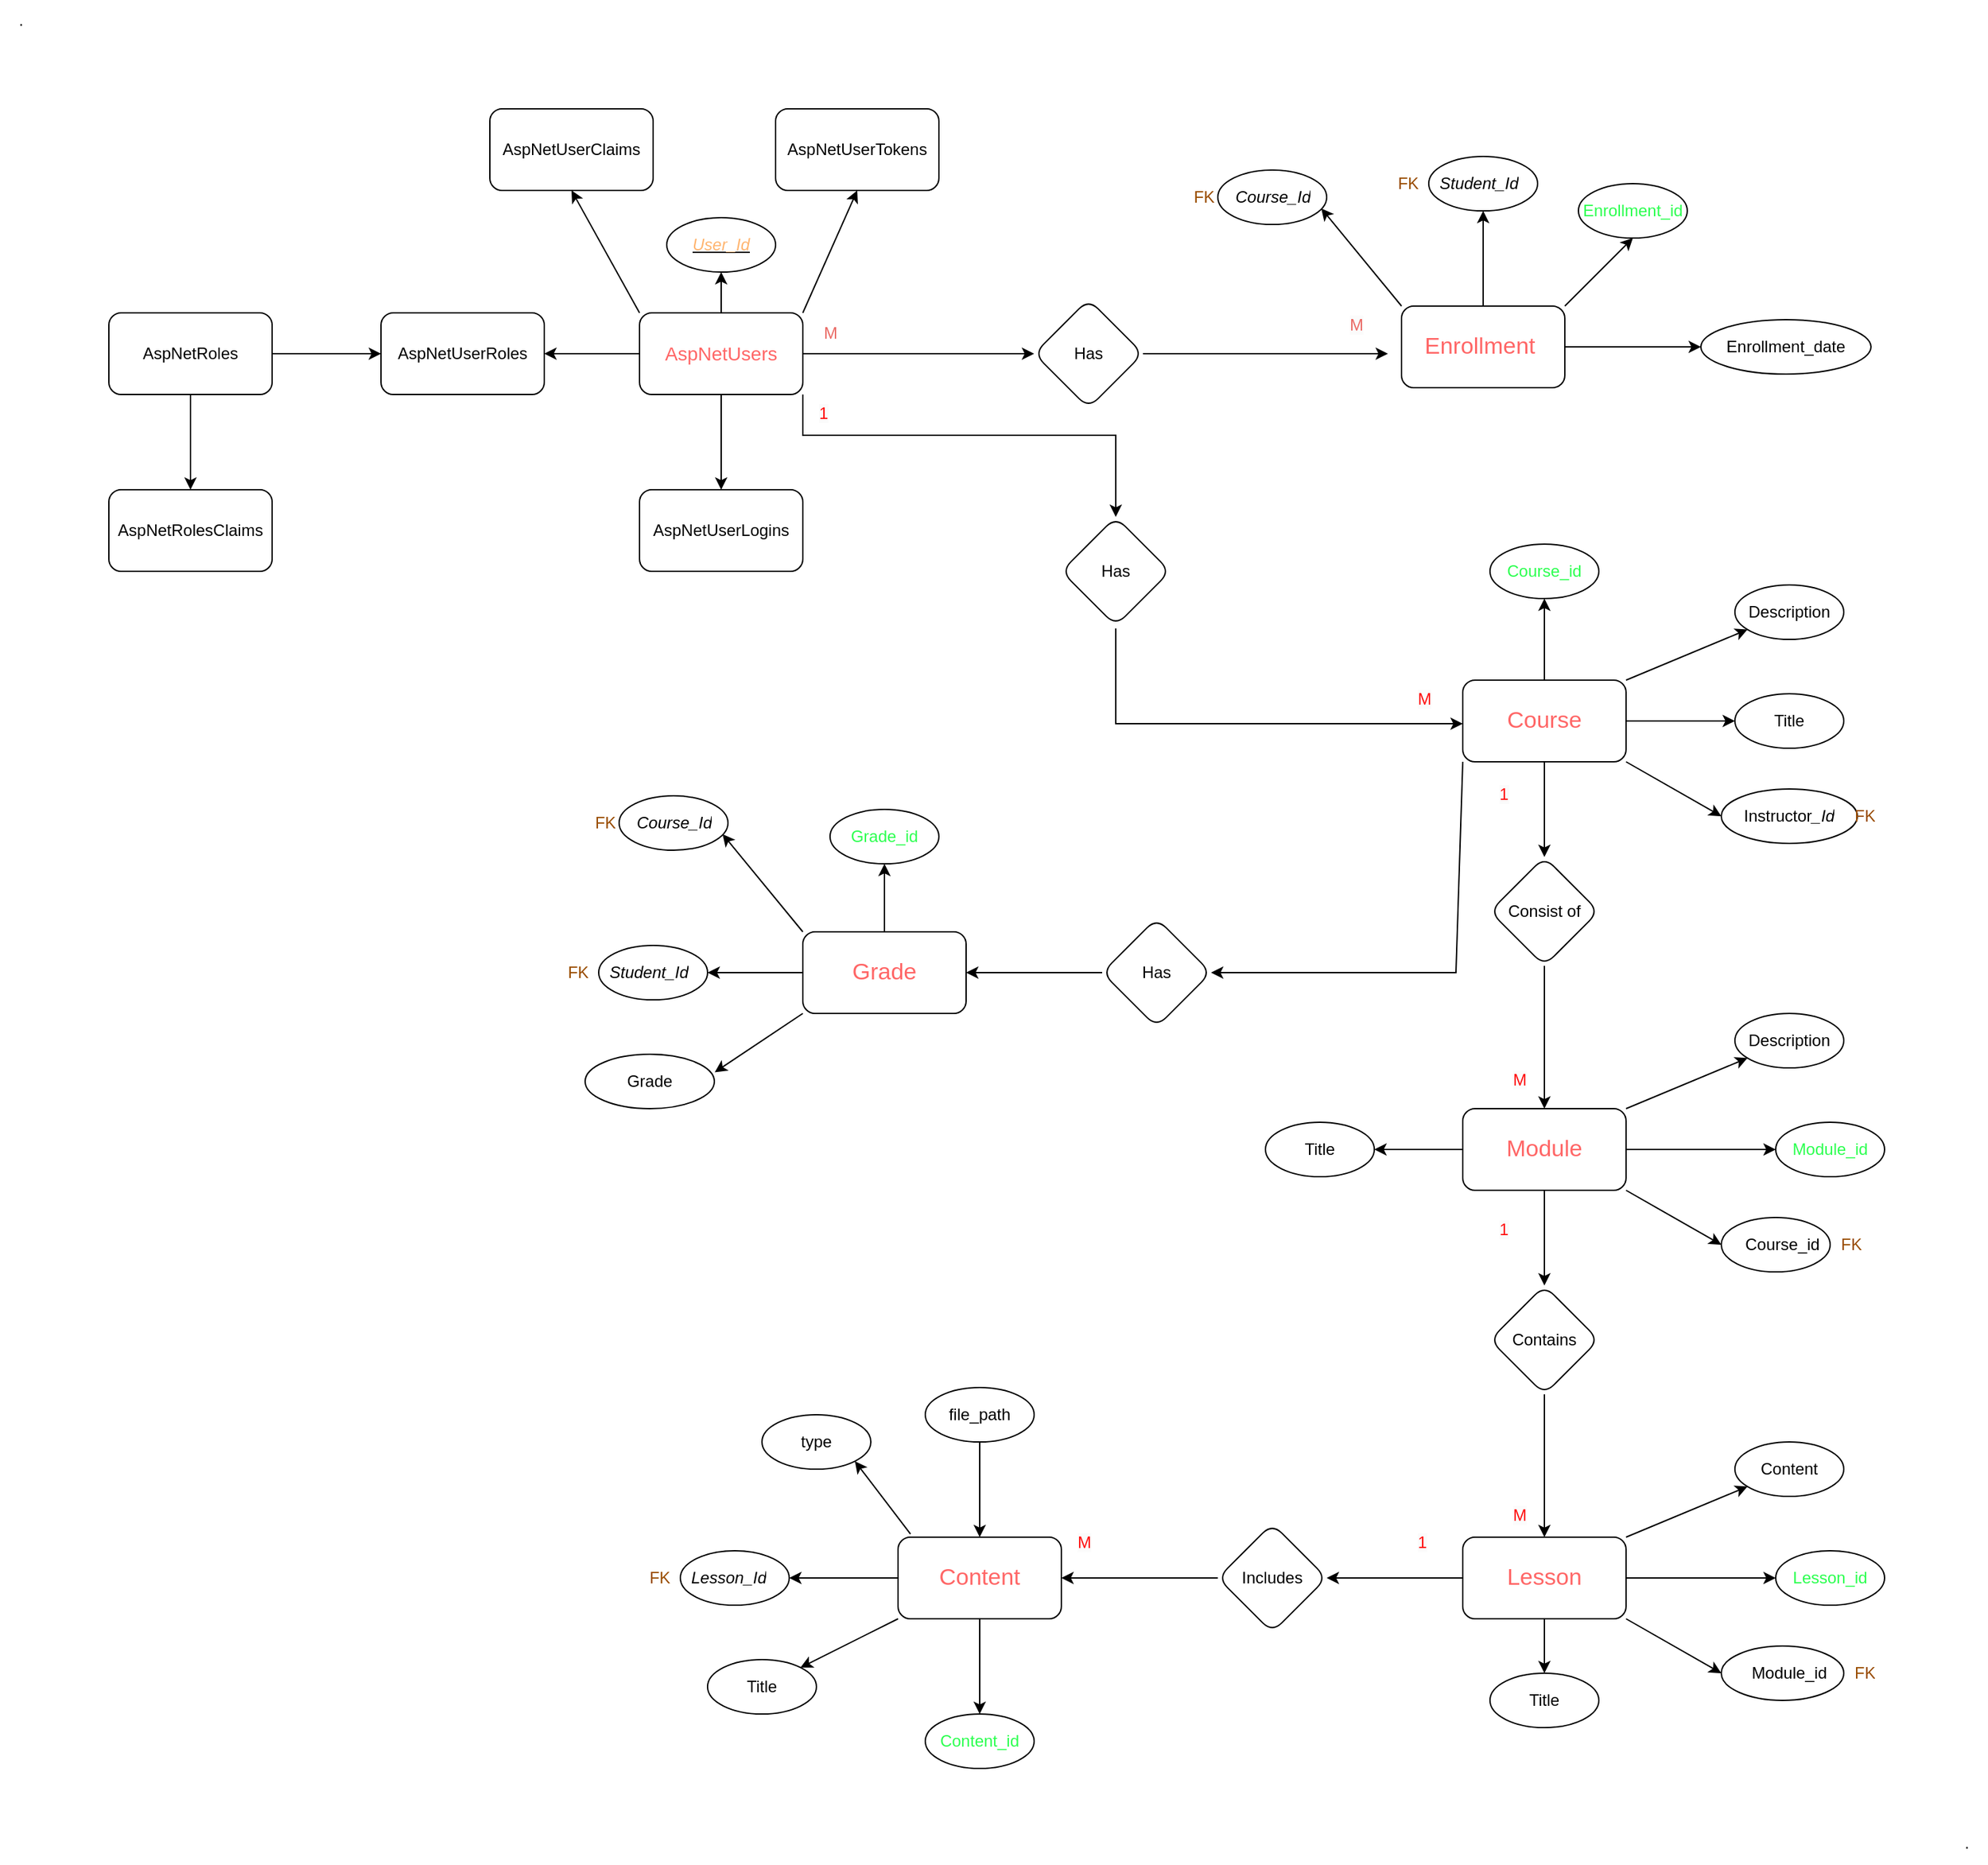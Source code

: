 <mxfile version="24.5.5" type="github">
  <diagram name="Page-1" id="bpR9NLsr8caJUx8T1Dy_">
    <mxGraphModel dx="2072" dy="586" grid="1" gridSize="10" guides="1" tooltips="1" connect="1" arrows="1" fold="1" page="1" pageScale="1" pageWidth="850" pageHeight="1100" math="0" shadow="0">
      <root>
        <mxCell id="0" />
        <mxCell id="1" parent="0" />
        <mxCell id="OTgz6MtwWxPNuHpW-ssq-15" value="" style="edgeStyle=orthogonalEdgeStyle;rounded=0;orthogonalLoop=1;jettySize=auto;html=1;" edge="1" parent="1" source="OTgz6MtwWxPNuHpW-ssq-1" target="OTgz6MtwWxPNuHpW-ssq-12">
          <mxGeometry relative="1" as="geometry" />
        </mxCell>
        <mxCell id="OTgz6MtwWxPNuHpW-ssq-18" value="" style="edgeStyle=orthogonalEdgeStyle;rounded=0;orthogonalLoop=1;jettySize=auto;html=1;" edge="1" parent="1" source="OTgz6MtwWxPNuHpW-ssq-1" target="OTgz6MtwWxPNuHpW-ssq-8">
          <mxGeometry relative="1" as="geometry" />
        </mxCell>
        <mxCell id="OTgz6MtwWxPNuHpW-ssq-28" value="" style="edgeStyle=orthogonalEdgeStyle;rounded=0;orthogonalLoop=1;jettySize=auto;html=1;" edge="1" parent="1" source="OTgz6MtwWxPNuHpW-ssq-1" target="OTgz6MtwWxPNuHpW-ssq-27">
          <mxGeometry relative="1" as="geometry" />
        </mxCell>
        <mxCell id="OTgz6MtwWxPNuHpW-ssq-204" value="" style="edgeStyle=orthogonalEdgeStyle;rounded=0;orthogonalLoop=1;jettySize=auto;html=1;" edge="1" parent="1" source="OTgz6MtwWxPNuHpW-ssq-1">
          <mxGeometry relative="1" as="geometry">
            <mxPoint x="650" y="260" as="targetPoint" />
          </mxGeometry>
        </mxCell>
        <mxCell id="OTgz6MtwWxPNuHpW-ssq-1" value="&lt;font style=&quot;font-size: 14px;&quot; color=&quot;#ff6666&quot;&gt;AspNetUsers&lt;/font&gt;" style="rounded=1;whiteSpace=wrap;html=1;" vertex="1" parent="1">
          <mxGeometry x="360" y="230" width="120" height="60" as="geometry" />
        </mxCell>
        <mxCell id="OTgz6MtwWxPNuHpW-ssq-7" value="AspNetUserClaims" style="rounded=1;whiteSpace=wrap;html=1;" vertex="1" parent="1">
          <mxGeometry x="250" y="80" width="120" height="60" as="geometry" />
        </mxCell>
        <mxCell id="OTgz6MtwWxPNuHpW-ssq-8" value="AspNetUserRoles" style="rounded=1;whiteSpace=wrap;html=1;" vertex="1" parent="1">
          <mxGeometry x="170" y="230" width="120" height="60" as="geometry" />
        </mxCell>
        <mxCell id="OTgz6MtwWxPNuHpW-ssq-17" value="" style="edgeStyle=orthogonalEdgeStyle;rounded=0;orthogonalLoop=1;jettySize=auto;html=1;" edge="1" parent="1" source="OTgz6MtwWxPNuHpW-ssq-9" target="OTgz6MtwWxPNuHpW-ssq-8">
          <mxGeometry relative="1" as="geometry" />
        </mxCell>
        <mxCell id="OTgz6MtwWxPNuHpW-ssq-19" value="" style="edgeStyle=orthogonalEdgeStyle;rounded=0;orthogonalLoop=1;jettySize=auto;html=1;" edge="1" parent="1" source="OTgz6MtwWxPNuHpW-ssq-9" target="OTgz6MtwWxPNuHpW-ssq-10">
          <mxGeometry relative="1" as="geometry" />
        </mxCell>
        <mxCell id="OTgz6MtwWxPNuHpW-ssq-9" value="AspNetRoles" style="rounded=1;whiteSpace=wrap;html=1;" vertex="1" parent="1">
          <mxGeometry x="-30" y="230" width="120" height="60" as="geometry" />
        </mxCell>
        <mxCell id="OTgz6MtwWxPNuHpW-ssq-10" value="AspNetRolesClaims" style="rounded=1;whiteSpace=wrap;html=1;" vertex="1" parent="1">
          <mxGeometry x="-30" y="360" width="120" height="60" as="geometry" />
        </mxCell>
        <mxCell id="OTgz6MtwWxPNuHpW-ssq-11" value="AspNetUserTokens" style="rounded=1;whiteSpace=wrap;html=1;" vertex="1" parent="1">
          <mxGeometry x="460" y="80" width="120" height="60" as="geometry" />
        </mxCell>
        <mxCell id="OTgz6MtwWxPNuHpW-ssq-12" value="AspNetUserLogins" style="rounded=1;whiteSpace=wrap;html=1;" vertex="1" parent="1">
          <mxGeometry x="360" y="360" width="120" height="60" as="geometry" />
        </mxCell>
        <mxCell id="OTgz6MtwWxPNuHpW-ssq-20" value="" style="endArrow=classic;html=1;rounded=0;exitX=1;exitY=0;exitDx=0;exitDy=0;entryX=0.5;entryY=1;entryDx=0;entryDy=0;" edge="1" parent="1" source="OTgz6MtwWxPNuHpW-ssq-1" target="OTgz6MtwWxPNuHpW-ssq-11">
          <mxGeometry width="50" height="50" relative="1" as="geometry">
            <mxPoint x="610" y="320" as="sourcePoint" />
            <mxPoint x="660" y="270" as="targetPoint" />
          </mxGeometry>
        </mxCell>
        <mxCell id="OTgz6MtwWxPNuHpW-ssq-22" value="" style="endArrow=classic;html=1;rounded=0;exitX=0;exitY=0;exitDx=0;exitDy=0;entryX=0.5;entryY=1;entryDx=0;entryDy=0;" edge="1" parent="1" source="OTgz6MtwWxPNuHpW-ssq-1" target="OTgz6MtwWxPNuHpW-ssq-7">
          <mxGeometry width="50" height="50" relative="1" as="geometry">
            <mxPoint x="490" y="240" as="sourcePoint" />
            <mxPoint x="330" y="160" as="targetPoint" />
          </mxGeometry>
        </mxCell>
        <mxCell id="OTgz6MtwWxPNuHpW-ssq-27" value="&lt;i&gt;&lt;u&gt;&lt;font color=&quot;#ffb570&quot;&gt;User_Id&lt;/font&gt;&lt;/u&gt;&lt;/i&gt;" style="ellipse;whiteSpace=wrap;html=1;" vertex="1" parent="1">
          <mxGeometry x="380" y="160" width="80" height="40" as="geometry" />
        </mxCell>
        <mxCell id="OTgz6MtwWxPNuHpW-ssq-34" value="" style="edgeStyle=orthogonalEdgeStyle;rounded=0;orthogonalLoop=1;jettySize=auto;html=1;" edge="1" parent="1" source="OTgz6MtwWxPNuHpW-ssq-35" target="OTgz6MtwWxPNuHpW-ssq-36">
          <mxGeometry relative="1" as="geometry" />
        </mxCell>
        <mxCell id="OTgz6MtwWxPNuHpW-ssq-41" value="" style="edgeStyle=orthogonalEdgeStyle;rounded=0;orthogonalLoop=1;jettySize=auto;html=1;" edge="1" parent="1" source="OTgz6MtwWxPNuHpW-ssq-35" target="OTgz6MtwWxPNuHpW-ssq-40">
          <mxGeometry relative="1" as="geometry" />
        </mxCell>
        <mxCell id="OTgz6MtwWxPNuHpW-ssq-263" value="" style="edgeStyle=orthogonalEdgeStyle;rounded=0;orthogonalLoop=1;jettySize=auto;html=1;" edge="1" parent="1" source="OTgz6MtwWxPNuHpW-ssq-35" target="OTgz6MtwWxPNuHpW-ssq-262">
          <mxGeometry relative="1" as="geometry" />
        </mxCell>
        <mxCell id="OTgz6MtwWxPNuHpW-ssq-35" value="&lt;font style=&quot;font-size: 17px;&quot; color=&quot;#ff6666&quot;&gt;Course&lt;/font&gt;" style="rounded=1;whiteSpace=wrap;html=1;" vertex="1" parent="1">
          <mxGeometry x="965" y="500" width="120" height="60" as="geometry" />
        </mxCell>
        <mxCell id="OTgz6MtwWxPNuHpW-ssq-36" value="&lt;font color=&quot;#2bff4f&quot;&gt;Course_id&lt;/font&gt;" style="ellipse;whiteSpace=wrap;html=1;" vertex="1" parent="1">
          <mxGeometry x="985" y="400" width="80" height="40" as="geometry" />
        </mxCell>
        <mxCell id="OTgz6MtwWxPNuHpW-ssq-40" value="Title" style="ellipse;whiteSpace=wrap;html=1;" vertex="1" parent="1">
          <mxGeometry x="1165" y="510" width="80" height="40" as="geometry" />
        </mxCell>
        <mxCell id="OTgz6MtwWxPNuHpW-ssq-42" value="Description" style="ellipse;whiteSpace=wrap;html=1;" vertex="1" parent="1">
          <mxGeometry x="1165" y="430" width="80" height="40" as="geometry" />
        </mxCell>
        <mxCell id="OTgz6MtwWxPNuHpW-ssq-44" value="" style="ellipse;whiteSpace=wrap;html=1;" vertex="1" parent="1">
          <mxGeometry x="1155" y="580" width="100" height="40" as="geometry" />
        </mxCell>
        <mxCell id="OTgz6MtwWxPNuHpW-ssq-45" value="" style="endArrow=classic;html=1;rounded=0;exitX=1;exitY=0;exitDx=0;exitDy=0;" edge="1" parent="1" source="OTgz6MtwWxPNuHpW-ssq-35" target="OTgz6MtwWxPNuHpW-ssq-42">
          <mxGeometry width="50" height="50" relative="1" as="geometry">
            <mxPoint x="995" y="550" as="sourcePoint" />
            <mxPoint x="1045" y="500" as="targetPoint" />
          </mxGeometry>
        </mxCell>
        <mxCell id="OTgz6MtwWxPNuHpW-ssq-46" value="" style="endArrow=classic;html=1;rounded=0;exitX=1;exitY=1;exitDx=0;exitDy=0;entryX=0;entryY=0.5;entryDx=0;entryDy=0;" edge="1" parent="1" source="OTgz6MtwWxPNuHpW-ssq-35" target="OTgz6MtwWxPNuHpW-ssq-44">
          <mxGeometry width="50" height="50" relative="1" as="geometry">
            <mxPoint x="995" y="550" as="sourcePoint" />
            <mxPoint x="1045" y="500" as="targetPoint" />
          </mxGeometry>
        </mxCell>
        <mxCell id="OTgz6MtwWxPNuHpW-ssq-154" value="" style="shape=table;startSize=0;container=1;collapsible=1;childLayout=tableLayout;fixedRows=1;rowLines=0;fontStyle=0;align=center;resizeLast=1;strokeColor=none;fillColor=none;collapsible=0;" vertex="1" parent="1">
          <mxGeometry x="1165" y="585" width="110" height="30" as="geometry" />
        </mxCell>
        <mxCell id="OTgz6MtwWxPNuHpW-ssq-155" value="" style="shape=tableRow;horizontal=0;startSize=0;swimlaneHead=0;swimlaneBody=0;fillColor=none;collapsible=0;dropTarget=0;points=[[0,0.5],[1,0.5]];portConstraint=eastwest;top=0;left=0;right=0;bottom=0;" vertex="1" parent="OTgz6MtwWxPNuHpW-ssq-154">
          <mxGeometry width="110" height="30" as="geometry" />
        </mxCell>
        <mxCell id="OTgz6MtwWxPNuHpW-ssq-156" value="Instructor&lt;i&gt;_Id&lt;/i&gt;" style="shape=partialRectangle;connectable=0;fillColor=none;top=0;left=0;bottom=0;right=0;fontStyle=0;overflow=hidden;whiteSpace=wrap;html=1;" vertex="1" parent="OTgz6MtwWxPNuHpW-ssq-155">
          <mxGeometry width="80" height="30" as="geometry">
            <mxRectangle width="80" height="30" as="alternateBounds" />
          </mxGeometry>
        </mxCell>
        <mxCell id="OTgz6MtwWxPNuHpW-ssq-157" value="&lt;span style=&quot;color: rgb(153, 76, 0); text-align: center;&quot;&gt;FK&lt;/span&gt;" style="shape=partialRectangle;connectable=0;fillColor=none;top=0;left=0;bottom=0;right=0;align=left;spacingLeft=6;fontStyle=0;overflow=hidden;whiteSpace=wrap;html=1;" vertex="1" parent="OTgz6MtwWxPNuHpW-ssq-155">
          <mxGeometry x="80" width="30" height="30" as="geometry">
            <mxRectangle width="30" height="30" as="alternateBounds" />
          </mxGeometry>
        </mxCell>
        <mxCell id="OTgz6MtwWxPNuHpW-ssq-164" value="" style="edgeStyle=orthogonalEdgeStyle;rounded=0;orthogonalLoop=1;jettySize=auto;html=1;" edge="1" parent="1" source="OTgz6MtwWxPNuHpW-ssq-166" target="OTgz6MtwWxPNuHpW-ssq-167">
          <mxGeometry relative="1" as="geometry" />
        </mxCell>
        <mxCell id="OTgz6MtwWxPNuHpW-ssq-165" value="" style="edgeStyle=orthogonalEdgeStyle;rounded=0;orthogonalLoop=1;jettySize=auto;html=1;" edge="1" parent="1" source="OTgz6MtwWxPNuHpW-ssq-166" target="OTgz6MtwWxPNuHpW-ssq-168">
          <mxGeometry relative="1" as="geometry" />
        </mxCell>
        <mxCell id="OTgz6MtwWxPNuHpW-ssq-166" value="&lt;font color=&quot;#ff6666&quot;&gt;&lt;span style=&quot;font-size: 17px;&quot;&gt;Grade&lt;/span&gt;&lt;/font&gt;" style="rounded=1;whiteSpace=wrap;html=1;" vertex="1" parent="1">
          <mxGeometry x="480" y="685" width="120" height="60" as="geometry" />
        </mxCell>
        <mxCell id="OTgz6MtwWxPNuHpW-ssq-167" value="&lt;font color=&quot;#2bff4f&quot;&gt;Grade_id&lt;/font&gt;" style="ellipse;whiteSpace=wrap;html=1;" vertex="1" parent="1">
          <mxGeometry x="500" y="595" width="80" height="40" as="geometry" />
        </mxCell>
        <mxCell id="OTgz6MtwWxPNuHpW-ssq-168" value="" style="ellipse;whiteSpace=wrap;html=1;" vertex="1" parent="1">
          <mxGeometry x="330" y="695" width="80" height="40" as="geometry" />
        </mxCell>
        <mxCell id="OTgz6MtwWxPNuHpW-ssq-169" value="" style="ellipse;whiteSpace=wrap;html=1;" vertex="1" parent="1">
          <mxGeometry x="345" y="585.0" width="80" height="40" as="geometry" />
        </mxCell>
        <mxCell id="OTgz6MtwWxPNuHpW-ssq-170" value="" style="endArrow=classic;html=1;rounded=0;entryX=0.95;entryY=0.704;entryDx=0;entryDy=0;exitX=0;exitY=0;exitDx=0;exitDy=0;entryPerimeter=0;" edge="1" parent="1" source="OTgz6MtwWxPNuHpW-ssq-166" target="OTgz6MtwWxPNuHpW-ssq-169">
          <mxGeometry width="50" height="50" relative="1" as="geometry">
            <mxPoint x="480" y="669" as="sourcePoint" />
            <mxPoint x="439" y="615" as="targetPoint" />
          </mxGeometry>
        </mxCell>
        <mxCell id="OTgz6MtwWxPNuHpW-ssq-171" value="" style="shape=table;startSize=0;container=1;collapsible=1;childLayout=tableLayout;fixedRows=1;rowLines=0;fontStyle=0;align=center;resizeLast=1;strokeColor=none;fillColor=none;collapsible=0;" vertex="1" parent="1">
          <mxGeometry x="300" y="700" width="110" height="30" as="geometry" />
        </mxCell>
        <mxCell id="OTgz6MtwWxPNuHpW-ssq-172" value="" style="shape=tableRow;horizontal=0;startSize=0;swimlaneHead=0;swimlaneBody=0;fillColor=none;collapsible=0;dropTarget=0;points=[[0,0.5],[1,0.5]];portConstraint=eastwest;top=0;left=0;right=0;bottom=0;" vertex="1" parent="OTgz6MtwWxPNuHpW-ssq-171">
          <mxGeometry width="110" height="30" as="geometry" />
        </mxCell>
        <mxCell id="OTgz6MtwWxPNuHpW-ssq-173" value="&lt;font color=&quot;#994c00&quot;&gt;FK&lt;/font&gt;" style="shape=partialRectangle;connectable=0;fillColor=none;top=0;left=0;bottom=0;right=0;fontStyle=0;overflow=hidden;whiteSpace=wrap;html=1;" vertex="1" parent="OTgz6MtwWxPNuHpW-ssq-172">
          <mxGeometry width="30" height="30" as="geometry">
            <mxRectangle width="30" height="30" as="alternateBounds" />
          </mxGeometry>
        </mxCell>
        <mxCell id="OTgz6MtwWxPNuHpW-ssq-174" value="&lt;i style=&quot;text-align: center;&quot;&gt;Student_Id&lt;/i&gt;" style="shape=partialRectangle;connectable=0;fillColor=none;top=0;left=0;bottom=0;right=0;align=left;spacingLeft=6;fontStyle=0;overflow=hidden;whiteSpace=wrap;html=1;" vertex="1" parent="OTgz6MtwWxPNuHpW-ssq-172">
          <mxGeometry x="30" width="80" height="30" as="geometry">
            <mxRectangle width="80" height="30" as="alternateBounds" />
          </mxGeometry>
        </mxCell>
        <mxCell id="OTgz6MtwWxPNuHpW-ssq-175" value="" style="shape=table;startSize=0;container=1;collapsible=1;childLayout=tableLayout;fixedRows=1;rowLines=0;fontStyle=0;align=center;resizeLast=1;strokeColor=none;fillColor=none;collapsible=0;" vertex="1" parent="1">
          <mxGeometry x="320" y="590" width="110" height="30" as="geometry" />
        </mxCell>
        <mxCell id="OTgz6MtwWxPNuHpW-ssq-176" value="" style="shape=tableRow;horizontal=0;startSize=0;swimlaneHead=0;swimlaneBody=0;fillColor=none;collapsible=0;dropTarget=0;points=[[0,0.5],[1,0.5]];portConstraint=eastwest;top=0;left=0;right=0;bottom=0;" vertex="1" parent="OTgz6MtwWxPNuHpW-ssq-175">
          <mxGeometry width="110" height="30" as="geometry" />
        </mxCell>
        <mxCell id="OTgz6MtwWxPNuHpW-ssq-177" value="&lt;font color=&quot;#994c00&quot;&gt;FK&lt;/font&gt;" style="shape=partialRectangle;connectable=0;fillColor=none;top=0;left=0;bottom=0;right=0;fontStyle=0;overflow=hidden;whiteSpace=wrap;html=1;" vertex="1" parent="OTgz6MtwWxPNuHpW-ssq-176">
          <mxGeometry width="30" height="30" as="geometry">
            <mxRectangle width="30" height="30" as="alternateBounds" />
          </mxGeometry>
        </mxCell>
        <mxCell id="OTgz6MtwWxPNuHpW-ssq-178" value="&lt;i style=&quot;text-align: center;&quot;&gt;Course_Id&lt;/i&gt;" style="shape=partialRectangle;connectable=0;fillColor=none;top=0;left=0;bottom=0;right=0;align=left;spacingLeft=6;fontStyle=0;overflow=hidden;whiteSpace=wrap;html=1;" vertex="1" parent="OTgz6MtwWxPNuHpW-ssq-176">
          <mxGeometry x="30" width="80" height="30" as="geometry">
            <mxRectangle width="80" height="30" as="alternateBounds" />
          </mxGeometry>
        </mxCell>
        <mxCell id="OTgz6MtwWxPNuHpW-ssq-179" value="Grade" style="ellipse;whiteSpace=wrap;html=1;" vertex="1" parent="1">
          <mxGeometry x="320" y="775" width="95" height="40" as="geometry" />
        </mxCell>
        <mxCell id="OTgz6MtwWxPNuHpW-ssq-180" value="" style="endArrow=classic;html=1;rounded=0;exitX=0;exitY=1;exitDx=0;exitDy=0;entryX=1.003;entryY=0.331;entryDx=0;entryDy=0;entryPerimeter=0;" edge="1" parent="1" source="OTgz6MtwWxPNuHpW-ssq-166" target="OTgz6MtwWxPNuHpW-ssq-179">
          <mxGeometry width="50" height="50" relative="1" as="geometry">
            <mxPoint x="440" y="655" as="sourcePoint" />
            <mxPoint x="490" y="605" as="targetPoint" />
          </mxGeometry>
        </mxCell>
        <mxCell id="OTgz6MtwWxPNuHpW-ssq-208" value="&lt;span style=&quot;color: rgb(255, 13, 13); font-family: Helvetica; font-size: 12px; font-style: normal; font-variant-ligatures: normal; font-variant-caps: normal; font-weight: 400; letter-spacing: normal; orphans: 2; text-align: center; text-indent: 0px; text-transform: none; widows: 2; word-spacing: 0px; -webkit-text-stroke-width: 0px; white-space: nowrap; background-color: rgb(251, 251, 251); text-decoration-thickness: initial; text-decoration-style: initial; text-decoration-color: initial; display: inline !important; float: none;&quot;&gt;M&lt;/span&gt;" style="text;whiteSpace=wrap;html=1;" vertex="1" parent="1">
          <mxGeometry x="930" y="500" width="35" height="40" as="geometry" />
        </mxCell>
        <mxCell id="OTgz6MtwWxPNuHpW-ssq-229" value="" style="edgeStyle=orthogonalEdgeStyle;rounded=0;orthogonalLoop=1;jettySize=auto;html=1;" edge="1" parent="1" source="OTgz6MtwWxPNuHpW-ssq-214" target="OTgz6MtwWxPNuHpW-ssq-216">
          <mxGeometry relative="1" as="geometry" />
        </mxCell>
        <mxCell id="OTgz6MtwWxPNuHpW-ssq-238" value="" style="edgeStyle=orthogonalEdgeStyle;rounded=0;orthogonalLoop=1;jettySize=auto;html=1;" edge="1" parent="1" source="OTgz6MtwWxPNuHpW-ssq-214" target="OTgz6MtwWxPNuHpW-ssq-227">
          <mxGeometry relative="1" as="geometry" />
        </mxCell>
        <mxCell id="OTgz6MtwWxPNuHpW-ssq-214" value="&lt;font color=&quot;#ff6666&quot;&gt;&lt;span style=&quot;font-size: 17px;&quot;&gt;Enrollment&amp;nbsp;&lt;/span&gt;&lt;/font&gt;" style="rounded=1;whiteSpace=wrap;html=1;" vertex="1" parent="1">
          <mxGeometry x="920" y="225" width="120" height="60" as="geometry" />
        </mxCell>
        <mxCell id="OTgz6MtwWxPNuHpW-ssq-215" value="&lt;font color=&quot;#2bff4f&quot;&gt;Enrollment_id&lt;/font&gt;" style="ellipse;whiteSpace=wrap;html=1;" vertex="1" parent="1">
          <mxGeometry x="1050" y="135" width="80" height="40" as="geometry" />
        </mxCell>
        <mxCell id="OTgz6MtwWxPNuHpW-ssq-216" value="" style="ellipse;whiteSpace=wrap;html=1;" vertex="1" parent="1">
          <mxGeometry x="940" y="115" width="80" height="40" as="geometry" />
        </mxCell>
        <mxCell id="OTgz6MtwWxPNuHpW-ssq-217" value="" style="ellipse;whiteSpace=wrap;html=1;" vertex="1" parent="1">
          <mxGeometry x="785" y="125.0" width="80" height="40" as="geometry" />
        </mxCell>
        <mxCell id="OTgz6MtwWxPNuHpW-ssq-218" value="" style="endArrow=classic;html=1;rounded=0;entryX=0.95;entryY=0.704;entryDx=0;entryDy=0;exitX=0;exitY=0;exitDx=0;exitDy=0;entryPerimeter=0;" edge="1" parent="1" source="OTgz6MtwWxPNuHpW-ssq-214" target="OTgz6MtwWxPNuHpW-ssq-217">
          <mxGeometry width="50" height="50" relative="1" as="geometry">
            <mxPoint x="920" y="209" as="sourcePoint" />
            <mxPoint x="879" y="155" as="targetPoint" />
          </mxGeometry>
        </mxCell>
        <mxCell id="OTgz6MtwWxPNuHpW-ssq-219" value="" style="shape=table;startSize=0;container=1;collapsible=1;childLayout=tableLayout;fixedRows=1;rowLines=0;fontStyle=0;align=center;resizeLast=1;strokeColor=none;fillColor=none;collapsible=0;" vertex="1" parent="1">
          <mxGeometry x="910" y="120" width="110" height="30" as="geometry" />
        </mxCell>
        <mxCell id="OTgz6MtwWxPNuHpW-ssq-220" value="" style="shape=tableRow;horizontal=0;startSize=0;swimlaneHead=0;swimlaneBody=0;fillColor=none;collapsible=0;dropTarget=0;points=[[0,0.5],[1,0.5]];portConstraint=eastwest;top=0;left=0;right=0;bottom=0;" vertex="1" parent="OTgz6MtwWxPNuHpW-ssq-219">
          <mxGeometry width="110" height="30" as="geometry" />
        </mxCell>
        <mxCell id="OTgz6MtwWxPNuHpW-ssq-221" value="&lt;font color=&quot;#994c00&quot;&gt;FK&lt;/font&gt;" style="shape=partialRectangle;connectable=0;fillColor=none;top=0;left=0;bottom=0;right=0;fontStyle=0;overflow=hidden;whiteSpace=wrap;html=1;" vertex="1" parent="OTgz6MtwWxPNuHpW-ssq-220">
          <mxGeometry width="30" height="30" as="geometry">
            <mxRectangle width="30" height="30" as="alternateBounds" />
          </mxGeometry>
        </mxCell>
        <mxCell id="OTgz6MtwWxPNuHpW-ssq-222" value="&lt;i style=&quot;text-align: center;&quot;&gt;Student_Id&lt;/i&gt;" style="shape=partialRectangle;connectable=0;fillColor=none;top=0;left=0;bottom=0;right=0;align=left;spacingLeft=6;fontStyle=0;overflow=hidden;whiteSpace=wrap;html=1;" vertex="1" parent="OTgz6MtwWxPNuHpW-ssq-220">
          <mxGeometry x="30" width="80" height="30" as="geometry">
            <mxRectangle width="80" height="30" as="alternateBounds" />
          </mxGeometry>
        </mxCell>
        <mxCell id="OTgz6MtwWxPNuHpW-ssq-223" value="" style="shape=table;startSize=0;container=1;collapsible=1;childLayout=tableLayout;fixedRows=1;rowLines=0;fontStyle=0;align=center;resizeLast=1;strokeColor=none;fillColor=none;collapsible=0;" vertex="1" parent="1">
          <mxGeometry x="760" y="130" width="110" height="30" as="geometry" />
        </mxCell>
        <mxCell id="OTgz6MtwWxPNuHpW-ssq-224" value="" style="shape=tableRow;horizontal=0;startSize=0;swimlaneHead=0;swimlaneBody=0;fillColor=none;collapsible=0;dropTarget=0;points=[[0,0.5],[1,0.5]];portConstraint=eastwest;top=0;left=0;right=0;bottom=0;" vertex="1" parent="OTgz6MtwWxPNuHpW-ssq-223">
          <mxGeometry width="110" height="30" as="geometry" />
        </mxCell>
        <mxCell id="OTgz6MtwWxPNuHpW-ssq-225" value="&lt;font color=&quot;#994c00&quot;&gt;FK&lt;/font&gt;" style="shape=partialRectangle;connectable=0;fillColor=none;top=0;left=0;bottom=0;right=0;fontStyle=0;overflow=hidden;whiteSpace=wrap;html=1;" vertex="1" parent="OTgz6MtwWxPNuHpW-ssq-224">
          <mxGeometry width="30" height="30" as="geometry">
            <mxRectangle width="30" height="30" as="alternateBounds" />
          </mxGeometry>
        </mxCell>
        <mxCell id="OTgz6MtwWxPNuHpW-ssq-226" value="&lt;i style=&quot;text-align: center;&quot;&gt;Course_Id&lt;/i&gt;" style="shape=partialRectangle;connectable=0;fillColor=none;top=0;left=0;bottom=0;right=0;align=left;spacingLeft=6;fontStyle=0;overflow=hidden;whiteSpace=wrap;html=1;" vertex="1" parent="OTgz6MtwWxPNuHpW-ssq-224">
          <mxGeometry x="30" width="80" height="30" as="geometry">
            <mxRectangle width="80" height="30" as="alternateBounds" />
          </mxGeometry>
        </mxCell>
        <mxCell id="OTgz6MtwWxPNuHpW-ssq-227" value="Enrollment_date" style="ellipse;whiteSpace=wrap;html=1;" vertex="1" parent="1">
          <mxGeometry x="1140" y="235" width="125" height="40" as="geometry" />
        </mxCell>
        <mxCell id="OTgz6MtwWxPNuHpW-ssq-230" value="" style="endArrow=classic;html=1;rounded=0;entryX=0.5;entryY=1;entryDx=0;entryDy=0;exitX=1;exitY=0;exitDx=0;exitDy=0;" edge="1" parent="1" source="OTgz6MtwWxPNuHpW-ssq-214" target="OTgz6MtwWxPNuHpW-ssq-215">
          <mxGeometry width="50" height="50" relative="1" as="geometry">
            <mxPoint x="610" y="315" as="sourcePoint" />
            <mxPoint x="660" y="265" as="targetPoint" />
          </mxGeometry>
        </mxCell>
        <mxCell id="OTgz6MtwWxPNuHpW-ssq-232" value="Has" style="rhombus;whiteSpace=wrap;html=1;rounded=1;" vertex="1" parent="1">
          <mxGeometry x="650" y="220" width="80" height="80" as="geometry" />
        </mxCell>
        <mxCell id="OTgz6MtwWxPNuHpW-ssq-235" value="" style="endArrow=classic;html=1;rounded=0;" edge="1" parent="1" source="OTgz6MtwWxPNuHpW-ssq-232">
          <mxGeometry width="50" height="50" relative="1" as="geometry">
            <mxPoint x="1010" y="420" as="sourcePoint" />
            <mxPoint x="910" y="260" as="targetPoint" />
          </mxGeometry>
        </mxCell>
        <mxCell id="OTgz6MtwWxPNuHpW-ssq-236" value="&lt;font color=&quot;#ea6b66&quot;&gt;M&lt;/font&gt;" style="text;html=1;align=center;verticalAlign=middle;resizable=0;points=[];autosize=1;strokeColor=none;fillColor=none;" vertex="1" parent="1">
          <mxGeometry x="485" y="230" width="30" height="30" as="geometry" />
        </mxCell>
        <mxCell id="OTgz6MtwWxPNuHpW-ssq-237" value="&lt;span style=&quot;color: rgb(234, 107, 102); font-family: Helvetica; font-size: 12px; font-style: normal; font-variant-ligatures: normal; font-variant-caps: normal; font-weight: 400; letter-spacing: normal; orphans: 2; text-align: center; text-indent: 0px; text-transform: none; widows: 2; word-spacing: 0px; -webkit-text-stroke-width: 0px; white-space: nowrap; background-color: rgb(251, 251, 251); text-decoration-thickness: initial; text-decoration-style: initial; text-decoration-color: initial; display: inline !important; float: none;&quot;&gt;M&lt;/span&gt;" style="text;whiteSpace=wrap;html=1;" vertex="1" parent="1">
          <mxGeometry x="880" y="225" width="40" height="40" as="geometry" />
        </mxCell>
        <mxCell id="OTgz6MtwWxPNuHpW-ssq-239" value="Has" style="rhombus;whiteSpace=wrap;html=1;rounded=1;" vertex="1" parent="1">
          <mxGeometry x="670" y="380" width="80" height="80" as="geometry" />
        </mxCell>
        <mxCell id="OTgz6MtwWxPNuHpW-ssq-242" value="" style="endArrow=classic;html=1;rounded=0;exitX=0.5;exitY=1;exitDx=0;exitDy=0;entryX=0;entryY=0.5;entryDx=0;entryDy=0;" edge="1" parent="1">
          <mxGeometry width="50" height="50" relative="1" as="geometry">
            <mxPoint x="710" y="462" as="sourcePoint" />
            <mxPoint x="965" y="532" as="targetPoint" />
            <Array as="points">
              <mxPoint x="710" y="532" />
            </Array>
          </mxGeometry>
        </mxCell>
        <mxCell id="OTgz6MtwWxPNuHpW-ssq-243" value="" style="endArrow=classic;html=1;rounded=0;exitX=1;exitY=1;exitDx=0;exitDy=0;entryX=0.5;entryY=0;entryDx=0;entryDy=0;" edge="1" parent="1" source="OTgz6MtwWxPNuHpW-ssq-1" target="OTgz6MtwWxPNuHpW-ssq-239">
          <mxGeometry width="50" height="50" relative="1" as="geometry">
            <mxPoint x="1000" y="410" as="sourcePoint" />
            <mxPoint x="1050" y="360" as="targetPoint" />
            <Array as="points">
              <mxPoint x="480" y="320" />
              <mxPoint x="710" y="320" />
            </Array>
          </mxGeometry>
        </mxCell>
        <mxCell id="OTgz6MtwWxPNuHpW-ssq-244" value="&lt;span style=&quot;color: rgb(255, 13, 13); font-family: Helvetica; font-size: 12px; font-style: normal; font-variant-ligatures: normal; font-variant-caps: normal; font-weight: 400; letter-spacing: normal; orphans: 2; text-align: center; text-indent: 0px; text-transform: none; widows: 2; word-spacing: 0px; -webkit-text-stroke-width: 0px; white-space: nowrap; background-color: rgb(251, 251, 251); text-decoration-thickness: initial; text-decoration-style: initial; text-decoration-color: initial; display: inline !important; float: none;&quot;&gt;1&lt;/span&gt;" style="text;whiteSpace=wrap;html=1;" vertex="1" parent="1">
          <mxGeometry x="490" y="290" width="35" height="40" as="geometry" />
        </mxCell>
        <mxCell id="OTgz6MtwWxPNuHpW-ssq-246" value="" style="edgeStyle=orthogonalEdgeStyle;rounded=0;orthogonalLoop=1;jettySize=auto;html=1;" edge="1" parent="1" source="OTgz6MtwWxPNuHpW-ssq-248">
          <mxGeometry relative="1" as="geometry">
            <mxPoint x="900" y="845" as="targetPoint" />
          </mxGeometry>
        </mxCell>
        <mxCell id="OTgz6MtwWxPNuHpW-ssq-261" value="" style="edgeStyle=orthogonalEdgeStyle;rounded=0;orthogonalLoop=1;jettySize=auto;html=1;" edge="1" parent="1" source="OTgz6MtwWxPNuHpW-ssq-248" target="OTgz6MtwWxPNuHpW-ssq-259">
          <mxGeometry relative="1" as="geometry" />
        </mxCell>
        <mxCell id="OTgz6MtwWxPNuHpW-ssq-281" value="" style="edgeStyle=orthogonalEdgeStyle;rounded=0;orthogonalLoop=1;jettySize=auto;html=1;" edge="1" parent="1" source="OTgz6MtwWxPNuHpW-ssq-248" target="OTgz6MtwWxPNuHpW-ssq-280">
          <mxGeometry relative="1" as="geometry" />
        </mxCell>
        <mxCell id="OTgz6MtwWxPNuHpW-ssq-248" value="&lt;font style=&quot;font-size: 17px;&quot; color=&quot;#ff6666&quot;&gt;Module&lt;/font&gt;" style="rounded=1;whiteSpace=wrap;html=1;" vertex="1" parent="1">
          <mxGeometry x="965" y="815" width="120" height="60" as="geometry" />
        </mxCell>
        <mxCell id="OTgz6MtwWxPNuHpW-ssq-251" value="Description" style="ellipse;whiteSpace=wrap;html=1;" vertex="1" parent="1">
          <mxGeometry x="1165" y="745" width="80" height="40" as="geometry" />
        </mxCell>
        <mxCell id="OTgz6MtwWxPNuHpW-ssq-252" value="" style="ellipse;whiteSpace=wrap;html=1;" vertex="1" parent="1">
          <mxGeometry x="1155" y="895" width="80" height="40" as="geometry" />
        </mxCell>
        <mxCell id="OTgz6MtwWxPNuHpW-ssq-253" value="" style="endArrow=classic;html=1;rounded=0;exitX=1;exitY=0;exitDx=0;exitDy=0;" edge="1" parent="1" source="OTgz6MtwWxPNuHpW-ssq-248" target="OTgz6MtwWxPNuHpW-ssq-251">
          <mxGeometry width="50" height="50" relative="1" as="geometry">
            <mxPoint x="995" y="865" as="sourcePoint" />
            <mxPoint x="1045" y="815" as="targetPoint" />
          </mxGeometry>
        </mxCell>
        <mxCell id="OTgz6MtwWxPNuHpW-ssq-254" value="" style="endArrow=classic;html=1;rounded=0;exitX=1;exitY=1;exitDx=0;exitDy=0;entryX=0;entryY=0.5;entryDx=0;entryDy=0;" edge="1" parent="1" source="OTgz6MtwWxPNuHpW-ssq-248" target="OTgz6MtwWxPNuHpW-ssq-252">
          <mxGeometry width="50" height="50" relative="1" as="geometry">
            <mxPoint x="995" y="865" as="sourcePoint" />
            <mxPoint x="1045" y="815" as="targetPoint" />
          </mxGeometry>
        </mxCell>
        <mxCell id="OTgz6MtwWxPNuHpW-ssq-255" value="" style="shape=table;startSize=0;container=1;collapsible=1;childLayout=tableLayout;fixedRows=1;rowLines=0;fontStyle=0;align=center;resizeLast=1;strokeColor=none;fillColor=none;collapsible=0;" vertex="1" parent="1">
          <mxGeometry x="1165" y="900" width="110" height="30" as="geometry" />
        </mxCell>
        <mxCell id="OTgz6MtwWxPNuHpW-ssq-256" value="" style="shape=tableRow;horizontal=0;startSize=0;swimlaneHead=0;swimlaneBody=0;fillColor=none;collapsible=0;dropTarget=0;points=[[0,0.5],[1,0.5]];portConstraint=eastwest;top=0;left=0;right=0;bottom=0;" vertex="1" parent="OTgz6MtwWxPNuHpW-ssq-255">
          <mxGeometry width="110" height="30" as="geometry" />
        </mxCell>
        <mxCell id="OTgz6MtwWxPNuHpW-ssq-257" value="Course_id" style="shape=partialRectangle;connectable=0;fillColor=none;top=0;left=0;bottom=0;right=0;fontStyle=0;overflow=hidden;whiteSpace=wrap;html=1;" vertex="1" parent="OTgz6MtwWxPNuHpW-ssq-256">
          <mxGeometry width="70" height="30" as="geometry">
            <mxRectangle width="70" height="30" as="alternateBounds" />
          </mxGeometry>
        </mxCell>
        <mxCell id="OTgz6MtwWxPNuHpW-ssq-258" value="&lt;span style=&quot;color: rgb(153, 76, 0); text-align: center;&quot;&gt;FK&lt;/span&gt;" style="shape=partialRectangle;connectable=0;fillColor=none;top=0;left=0;bottom=0;right=0;align=left;spacingLeft=6;fontStyle=0;overflow=hidden;whiteSpace=wrap;html=1;" vertex="1" parent="OTgz6MtwWxPNuHpW-ssq-256">
          <mxGeometry x="70" width="40" height="30" as="geometry">
            <mxRectangle width="40" height="30" as="alternateBounds" />
          </mxGeometry>
        </mxCell>
        <mxCell id="OTgz6MtwWxPNuHpW-ssq-259" value="&lt;font color=&quot;#2bff4f&quot;&gt;Module_id&lt;/font&gt;" style="ellipse;whiteSpace=wrap;html=1;" vertex="1" parent="1">
          <mxGeometry x="1195" y="825" width="80" height="40" as="geometry" />
        </mxCell>
        <mxCell id="OTgz6MtwWxPNuHpW-ssq-260" value="Title" style="ellipse;whiteSpace=wrap;html=1;" vertex="1" parent="1">
          <mxGeometry x="820" y="825" width="80" height="40" as="geometry" />
        </mxCell>
        <mxCell id="OTgz6MtwWxPNuHpW-ssq-264" value="" style="edgeStyle=orthogonalEdgeStyle;rounded=0;orthogonalLoop=1;jettySize=auto;html=1;" edge="1" parent="1" source="OTgz6MtwWxPNuHpW-ssq-262" target="OTgz6MtwWxPNuHpW-ssq-248">
          <mxGeometry relative="1" as="geometry" />
        </mxCell>
        <mxCell id="OTgz6MtwWxPNuHpW-ssq-262" value="Consist of" style="rhombus;whiteSpace=wrap;html=1;rounded=1;" vertex="1" parent="1">
          <mxGeometry x="985" y="630" width="80" height="80" as="geometry" />
        </mxCell>
        <mxCell id="OTgz6MtwWxPNuHpW-ssq-265" value="&lt;span style=&quot;color: rgb(255, 13, 13); font-family: Helvetica; font-size: 12px; font-style: normal; font-variant-ligatures: normal; font-variant-caps: normal; font-weight: 400; letter-spacing: normal; orphans: 2; text-align: center; text-indent: 0px; text-transform: none; widows: 2; word-spacing: 0px; -webkit-text-stroke-width: 0px; white-space: nowrap; background-color: rgb(251, 251, 251); text-decoration-thickness: initial; text-decoration-style: initial; text-decoration-color: initial; display: inline !important; float: none;&quot;&gt;M&lt;/span&gt;" style="text;whiteSpace=wrap;html=1;" vertex="1" parent="1">
          <mxGeometry x="1000" y="780" width="35" height="40" as="geometry" />
        </mxCell>
        <mxCell id="OTgz6MtwWxPNuHpW-ssq-266" value="&lt;span style=&quot;color: rgb(255, 13, 13); font-family: Helvetica; font-size: 12px; font-style: normal; font-variant-ligatures: normal; font-variant-caps: normal; font-weight: 400; letter-spacing: normal; orphans: 2; text-align: center; text-indent: 0px; text-transform: none; widows: 2; word-spacing: 0px; -webkit-text-stroke-width: 0px; white-space: nowrap; background-color: rgb(251, 251, 251); text-decoration-thickness: initial; text-decoration-style: initial; text-decoration-color: initial; display: inline !important; float: none;&quot;&gt;1&lt;/span&gt;" style="text;whiteSpace=wrap;html=1;" vertex="1" parent="1">
          <mxGeometry x="990" y="570" width="35" height="40" as="geometry" />
        </mxCell>
        <mxCell id="OTgz6MtwWxPNuHpW-ssq-267" value="" style="edgeStyle=orthogonalEdgeStyle;rounded=0;orthogonalLoop=1;jettySize=auto;html=1;" edge="1" parent="1" source="OTgz6MtwWxPNuHpW-ssq-269" target="OTgz6MtwWxPNuHpW-ssq-270">
          <mxGeometry relative="1" as="geometry" />
        </mxCell>
        <mxCell id="OTgz6MtwWxPNuHpW-ssq-268" value="" style="edgeStyle=orthogonalEdgeStyle;rounded=0;orthogonalLoop=1;jettySize=auto;html=1;" edge="1" parent="1" source="OTgz6MtwWxPNuHpW-ssq-269" target="OTgz6MtwWxPNuHpW-ssq-271">
          <mxGeometry relative="1" as="geometry" />
        </mxCell>
        <mxCell id="OTgz6MtwWxPNuHpW-ssq-310" value="" style="edgeStyle=orthogonalEdgeStyle;rounded=0;orthogonalLoop=1;jettySize=auto;html=1;" edge="1" parent="1" source="OTgz6MtwWxPNuHpW-ssq-269" target="OTgz6MtwWxPNuHpW-ssq-309">
          <mxGeometry relative="1" as="geometry" />
        </mxCell>
        <mxCell id="OTgz6MtwWxPNuHpW-ssq-269" value="&lt;font style=&quot;font-size: 17px;&quot; color=&quot;#ff6666&quot;&gt;Lesson&lt;/font&gt;" style="rounded=1;whiteSpace=wrap;html=1;" vertex="1" parent="1">
          <mxGeometry x="965" y="1130" width="120" height="60" as="geometry" />
        </mxCell>
        <mxCell id="OTgz6MtwWxPNuHpW-ssq-270" value="&lt;font color=&quot;#2bff4f&quot;&gt;Lesson_id&lt;/font&gt;" style="ellipse;whiteSpace=wrap;html=1;" vertex="1" parent="1">
          <mxGeometry x="1195" y="1140" width="80" height="40" as="geometry" />
        </mxCell>
        <mxCell id="OTgz6MtwWxPNuHpW-ssq-271" value="Title" style="ellipse;whiteSpace=wrap;html=1;" vertex="1" parent="1">
          <mxGeometry x="985" y="1230" width="80" height="40" as="geometry" />
        </mxCell>
        <mxCell id="OTgz6MtwWxPNuHpW-ssq-272" value="Content" style="ellipse;whiteSpace=wrap;html=1;" vertex="1" parent="1">
          <mxGeometry x="1165" y="1060" width="80" height="40" as="geometry" />
        </mxCell>
        <mxCell id="OTgz6MtwWxPNuHpW-ssq-273" value="" style="ellipse;whiteSpace=wrap;html=1;" vertex="1" parent="1">
          <mxGeometry x="1155" y="1210" width="90" height="40" as="geometry" />
        </mxCell>
        <mxCell id="OTgz6MtwWxPNuHpW-ssq-274" value="" style="endArrow=classic;html=1;rounded=0;exitX=1;exitY=0;exitDx=0;exitDy=0;" edge="1" parent="1" source="OTgz6MtwWxPNuHpW-ssq-269" target="OTgz6MtwWxPNuHpW-ssq-272">
          <mxGeometry width="50" height="50" relative="1" as="geometry">
            <mxPoint x="995" y="1180" as="sourcePoint" />
            <mxPoint x="1045" y="1130" as="targetPoint" />
          </mxGeometry>
        </mxCell>
        <mxCell id="OTgz6MtwWxPNuHpW-ssq-275" value="" style="endArrow=classic;html=1;rounded=0;exitX=1;exitY=1;exitDx=0;exitDy=0;entryX=0;entryY=0.5;entryDx=0;entryDy=0;" edge="1" parent="1" source="OTgz6MtwWxPNuHpW-ssq-269" target="OTgz6MtwWxPNuHpW-ssq-273">
          <mxGeometry width="50" height="50" relative="1" as="geometry">
            <mxPoint x="995" y="1180" as="sourcePoint" />
            <mxPoint x="1045" y="1130" as="targetPoint" />
          </mxGeometry>
        </mxCell>
        <mxCell id="OTgz6MtwWxPNuHpW-ssq-276" value="" style="shape=table;startSize=0;container=1;collapsible=1;childLayout=tableLayout;fixedRows=1;rowLines=0;fontStyle=0;align=center;resizeLast=1;strokeColor=none;fillColor=none;collapsible=0;" vertex="1" parent="1">
          <mxGeometry x="1165" y="1215" width="110" height="30" as="geometry" />
        </mxCell>
        <mxCell id="OTgz6MtwWxPNuHpW-ssq-277" value="" style="shape=tableRow;horizontal=0;startSize=0;swimlaneHead=0;swimlaneBody=0;fillColor=none;collapsible=0;dropTarget=0;points=[[0,0.5],[1,0.5]];portConstraint=eastwest;top=0;left=0;right=0;bottom=0;" vertex="1" parent="OTgz6MtwWxPNuHpW-ssq-276">
          <mxGeometry width="110" height="30" as="geometry" />
        </mxCell>
        <mxCell id="OTgz6MtwWxPNuHpW-ssq-278" value="Module_id" style="shape=partialRectangle;connectable=0;fillColor=none;top=0;left=0;bottom=0;right=0;fontStyle=0;overflow=hidden;whiteSpace=wrap;html=1;" vertex="1" parent="OTgz6MtwWxPNuHpW-ssq-277">
          <mxGeometry width="80" height="30" as="geometry">
            <mxRectangle width="80" height="30" as="alternateBounds" />
          </mxGeometry>
        </mxCell>
        <mxCell id="OTgz6MtwWxPNuHpW-ssq-279" value="&lt;span style=&quot;color: rgb(153, 76, 0); text-align: center;&quot;&gt;FK&lt;/span&gt;" style="shape=partialRectangle;connectable=0;fillColor=none;top=0;left=0;bottom=0;right=0;align=left;spacingLeft=6;fontStyle=0;overflow=hidden;whiteSpace=wrap;html=1;" vertex="1" parent="OTgz6MtwWxPNuHpW-ssq-277">
          <mxGeometry x="80" width="30" height="30" as="geometry">
            <mxRectangle width="30" height="30" as="alternateBounds" />
          </mxGeometry>
        </mxCell>
        <mxCell id="OTgz6MtwWxPNuHpW-ssq-282" value="" style="edgeStyle=orthogonalEdgeStyle;rounded=0;orthogonalLoop=1;jettySize=auto;html=1;" edge="1" parent="1" source="OTgz6MtwWxPNuHpW-ssq-280" target="OTgz6MtwWxPNuHpW-ssq-269">
          <mxGeometry relative="1" as="geometry" />
        </mxCell>
        <mxCell id="OTgz6MtwWxPNuHpW-ssq-280" value="Contains" style="rhombus;whiteSpace=wrap;html=1;rounded=1;" vertex="1" parent="1">
          <mxGeometry x="985" y="945" width="80" height="80" as="geometry" />
        </mxCell>
        <mxCell id="OTgz6MtwWxPNuHpW-ssq-283" value="&lt;span style=&quot;color: rgb(255, 13, 13); font-family: Helvetica; font-size: 12px; font-style: normal; font-variant-ligatures: normal; font-variant-caps: normal; font-weight: 400; letter-spacing: normal; orphans: 2; text-align: center; text-indent: 0px; text-transform: none; widows: 2; word-spacing: 0px; -webkit-text-stroke-width: 0px; white-space: nowrap; background-color: rgb(251, 251, 251); text-decoration-thickness: initial; text-decoration-style: initial; text-decoration-color: initial; display: inline !important; float: none;&quot;&gt;M&lt;/span&gt;" style="text;whiteSpace=wrap;html=1;" vertex="1" parent="1">
          <mxGeometry x="1000" y="1100" width="35" height="40" as="geometry" />
        </mxCell>
        <mxCell id="OTgz6MtwWxPNuHpW-ssq-284" value="&lt;span style=&quot;color: rgb(255, 13, 13); font-family: Helvetica; font-size: 12px; font-style: normal; font-variant-ligatures: normal; font-variant-caps: normal; font-weight: 400; letter-spacing: normal; orphans: 2; text-align: center; text-indent: 0px; text-transform: none; widows: 2; word-spacing: 0px; -webkit-text-stroke-width: 0px; white-space: nowrap; background-color: rgb(251, 251, 251); text-decoration-thickness: initial; text-decoration-style: initial; text-decoration-color: initial; display: inline !important; float: none;&quot;&gt;1&lt;/span&gt;" style="text;whiteSpace=wrap;html=1;" vertex="1" parent="1">
          <mxGeometry x="990" y="890" width="35" height="40" as="geometry" />
        </mxCell>
        <mxCell id="OTgz6MtwWxPNuHpW-ssq-292" value="" style="edgeStyle=orthogonalEdgeStyle;rounded=0;orthogonalLoop=1;jettySize=auto;html=1;" edge="1" parent="1" source="OTgz6MtwWxPNuHpW-ssq-294" target="OTgz6MtwWxPNuHpW-ssq-295">
          <mxGeometry relative="1" as="geometry" />
        </mxCell>
        <mxCell id="OTgz6MtwWxPNuHpW-ssq-293" value="" style="edgeStyle=orthogonalEdgeStyle;rounded=0;orthogonalLoop=1;jettySize=auto;html=1;" edge="1" parent="1" source="OTgz6MtwWxPNuHpW-ssq-294" target="OTgz6MtwWxPNuHpW-ssq-298">
          <mxGeometry relative="1" as="geometry" />
        </mxCell>
        <mxCell id="OTgz6MtwWxPNuHpW-ssq-294" value="&lt;font style=&quot;font-size: 17px;&quot; color=&quot;#ff6666&quot;&gt;Content&lt;/font&gt;" style="rounded=1;whiteSpace=wrap;html=1;" vertex="1" parent="1">
          <mxGeometry x="550" y="1130" width="120" height="60" as="geometry" />
        </mxCell>
        <mxCell id="OTgz6MtwWxPNuHpW-ssq-295" value="&lt;font color=&quot;#2bff4f&quot;&gt;Content_id&lt;/font&gt;" style="ellipse;whiteSpace=wrap;html=1;" vertex="1" parent="1">
          <mxGeometry x="570" y="1260" width="80" height="40" as="geometry" />
        </mxCell>
        <mxCell id="OTgz6MtwWxPNuHpW-ssq-296" value="Title" style="ellipse;whiteSpace=wrap;html=1;" vertex="1" parent="1">
          <mxGeometry x="410" y="1220" width="80" height="40" as="geometry" />
        </mxCell>
        <mxCell id="OTgz6MtwWxPNuHpW-ssq-297" value="type" style="ellipse;whiteSpace=wrap;html=1;" vertex="1" parent="1">
          <mxGeometry x="450" y="1040" width="80" height="40" as="geometry" />
        </mxCell>
        <mxCell id="OTgz6MtwWxPNuHpW-ssq-298" value="" style="ellipse;whiteSpace=wrap;html=1;" vertex="1" parent="1">
          <mxGeometry x="390" y="1140" width="80" height="40" as="geometry" />
        </mxCell>
        <mxCell id="OTgz6MtwWxPNuHpW-ssq-299" value="" style="edgeStyle=orthogonalEdgeStyle;rounded=0;orthogonalLoop=1;jettySize=auto;html=1;" edge="1" parent="1" source="OTgz6MtwWxPNuHpW-ssq-300" target="OTgz6MtwWxPNuHpW-ssq-294">
          <mxGeometry relative="1" as="geometry" />
        </mxCell>
        <mxCell id="OTgz6MtwWxPNuHpW-ssq-300" value="file_path" style="ellipse;whiteSpace=wrap;html=1;" vertex="1" parent="1">
          <mxGeometry x="570" y="1020" width="80" height="40" as="geometry" />
        </mxCell>
        <mxCell id="OTgz6MtwWxPNuHpW-ssq-301" value="" style="endArrow=classic;html=1;rounded=0;entryX=1;entryY=1;entryDx=0;entryDy=0;exitX=0.076;exitY=-0.038;exitDx=0;exitDy=0;exitPerimeter=0;" edge="1" parent="1" source="OTgz6MtwWxPNuHpW-ssq-294" target="OTgz6MtwWxPNuHpW-ssq-297">
          <mxGeometry width="50" height="50" relative="1" as="geometry">
            <mxPoint x="910" y="1080" as="sourcePoint" />
            <mxPoint x="960" y="1030" as="targetPoint" />
          </mxGeometry>
        </mxCell>
        <mxCell id="OTgz6MtwWxPNuHpW-ssq-302" value="" style="endArrow=classic;html=1;rounded=0;exitX=0;exitY=1;exitDx=0;exitDy=0;" edge="1" parent="1" source="OTgz6MtwWxPNuHpW-ssq-294" target="OTgz6MtwWxPNuHpW-ssq-296">
          <mxGeometry width="50" height="50" relative="1" as="geometry">
            <mxPoint x="910" y="1080" as="sourcePoint" />
            <mxPoint x="960" y="1030" as="targetPoint" />
          </mxGeometry>
        </mxCell>
        <mxCell id="OTgz6MtwWxPNuHpW-ssq-303" value="" style="shape=table;startSize=0;container=1;collapsible=1;childLayout=tableLayout;fixedRows=1;rowLines=0;fontStyle=0;align=center;resizeLast=1;strokeColor=none;fillColor=none;collapsible=0;" vertex="1" parent="1">
          <mxGeometry x="360" y="1145" width="110" height="30" as="geometry" />
        </mxCell>
        <mxCell id="OTgz6MtwWxPNuHpW-ssq-304" value="" style="shape=tableRow;horizontal=0;startSize=0;swimlaneHead=0;swimlaneBody=0;fillColor=none;collapsible=0;dropTarget=0;points=[[0,0.5],[1,0.5]];portConstraint=eastwest;top=0;left=0;right=0;bottom=0;" vertex="1" parent="OTgz6MtwWxPNuHpW-ssq-303">
          <mxGeometry width="110" height="30" as="geometry" />
        </mxCell>
        <mxCell id="OTgz6MtwWxPNuHpW-ssq-305" value="&lt;font color=&quot;#994c00&quot;&gt;FK&lt;/font&gt;" style="shape=partialRectangle;connectable=0;fillColor=none;top=0;left=0;bottom=0;right=0;fontStyle=0;overflow=hidden;whiteSpace=wrap;html=1;" vertex="1" parent="OTgz6MtwWxPNuHpW-ssq-304">
          <mxGeometry width="30" height="30" as="geometry">
            <mxRectangle width="30" height="30" as="alternateBounds" />
          </mxGeometry>
        </mxCell>
        <mxCell id="OTgz6MtwWxPNuHpW-ssq-306" value="&lt;i style=&quot;text-align: center;&quot;&gt;Lesson_Id&lt;/i&gt;" style="shape=partialRectangle;connectable=0;fillColor=none;top=0;left=0;bottom=0;right=0;align=left;spacingLeft=6;fontStyle=0;overflow=hidden;whiteSpace=wrap;html=1;" vertex="1" parent="OTgz6MtwWxPNuHpW-ssq-304">
          <mxGeometry x="30" width="80" height="30" as="geometry">
            <mxRectangle width="80" height="30" as="alternateBounds" />
          </mxGeometry>
        </mxCell>
        <mxCell id="OTgz6MtwWxPNuHpW-ssq-311" value="" style="edgeStyle=orthogonalEdgeStyle;rounded=0;orthogonalLoop=1;jettySize=auto;html=1;" edge="1" parent="1" source="OTgz6MtwWxPNuHpW-ssq-309" target="OTgz6MtwWxPNuHpW-ssq-294">
          <mxGeometry relative="1" as="geometry" />
        </mxCell>
        <mxCell id="OTgz6MtwWxPNuHpW-ssq-309" value="Includes" style="rhombus;whiteSpace=wrap;html=1;rounded=1;" vertex="1" parent="1">
          <mxGeometry x="785" y="1120" width="80" height="80" as="geometry" />
        </mxCell>
        <mxCell id="OTgz6MtwWxPNuHpW-ssq-312" value="&lt;span style=&quot;color: rgb(255, 13, 13); font-family: Helvetica; font-size: 12px; font-style: normal; font-variant-ligatures: normal; font-variant-caps: normal; font-weight: 400; letter-spacing: normal; orphans: 2; text-align: center; text-indent: 0px; text-transform: none; widows: 2; word-spacing: 0px; -webkit-text-stroke-width: 0px; white-space: nowrap; background-color: rgb(251, 251, 251); text-decoration-thickness: initial; text-decoration-style: initial; text-decoration-color: initial; display: inline !important; float: none;&quot;&gt;M&lt;/span&gt;" style="text;whiteSpace=wrap;html=1;" vertex="1" parent="1">
          <mxGeometry x="680" y="1120" width="35" height="40" as="geometry" />
        </mxCell>
        <mxCell id="OTgz6MtwWxPNuHpW-ssq-313" value="&lt;span style=&quot;color: rgb(255, 13, 13); font-family: Helvetica; font-size: 12px; font-style: normal; font-variant-ligatures: normal; font-variant-caps: normal; font-weight: 400; letter-spacing: normal; orphans: 2; text-align: center; text-indent: 0px; text-transform: none; widows: 2; word-spacing: 0px; -webkit-text-stroke-width: 0px; white-space: nowrap; background-color: rgb(251, 251, 251); text-decoration-thickness: initial; text-decoration-style: initial; text-decoration-color: initial; display: inline !important; float: none;&quot;&gt;1&lt;/span&gt;" style="text;whiteSpace=wrap;html=1;" vertex="1" parent="1">
          <mxGeometry x="930" y="1120" width="35" height="40" as="geometry" />
        </mxCell>
        <mxCell id="OTgz6MtwWxPNuHpW-ssq-317" value="" style="edgeStyle=orthogonalEdgeStyle;rounded=0;orthogonalLoop=1;jettySize=auto;html=1;" edge="1" parent="1" source="OTgz6MtwWxPNuHpW-ssq-314" target="OTgz6MtwWxPNuHpW-ssq-166">
          <mxGeometry relative="1" as="geometry" />
        </mxCell>
        <mxCell id="OTgz6MtwWxPNuHpW-ssq-314" value="Has" style="rhombus;whiteSpace=wrap;html=1;rounded=1;" vertex="1" parent="1">
          <mxGeometry x="700" y="675" width="80" height="80" as="geometry" />
        </mxCell>
        <mxCell id="OTgz6MtwWxPNuHpW-ssq-318" value="" style="endArrow=classic;html=1;rounded=0;exitX=0;exitY=1;exitDx=0;exitDy=0;entryX=1;entryY=0.5;entryDx=0;entryDy=0;" edge="1" parent="1" source="OTgz6MtwWxPNuHpW-ssq-35" target="OTgz6MtwWxPNuHpW-ssq-314">
          <mxGeometry width="50" height="50" relative="1" as="geometry">
            <mxPoint x="490" y="900" as="sourcePoint" />
            <mxPoint x="540" y="850" as="targetPoint" />
            <Array as="points">
              <mxPoint x="960" y="715" />
            </Array>
          </mxGeometry>
        </mxCell>
        <mxCell id="OTgz6MtwWxPNuHpW-ssq-319" value="." style="text;html=1;align=center;verticalAlign=middle;resizable=0;points=[];autosize=1;strokeColor=none;fillColor=none;" vertex="1" parent="1">
          <mxGeometry x="-110" width="30" height="30" as="geometry" />
        </mxCell>
        <mxCell id="OTgz6MtwWxPNuHpW-ssq-320" value="." style="text;html=1;align=center;verticalAlign=middle;resizable=0;points=[];autosize=1;strokeColor=none;fillColor=none;" vertex="1" parent="1">
          <mxGeometry x="1320" y="1340" width="30" height="30" as="geometry" />
        </mxCell>
      </root>
    </mxGraphModel>
  </diagram>
</mxfile>
